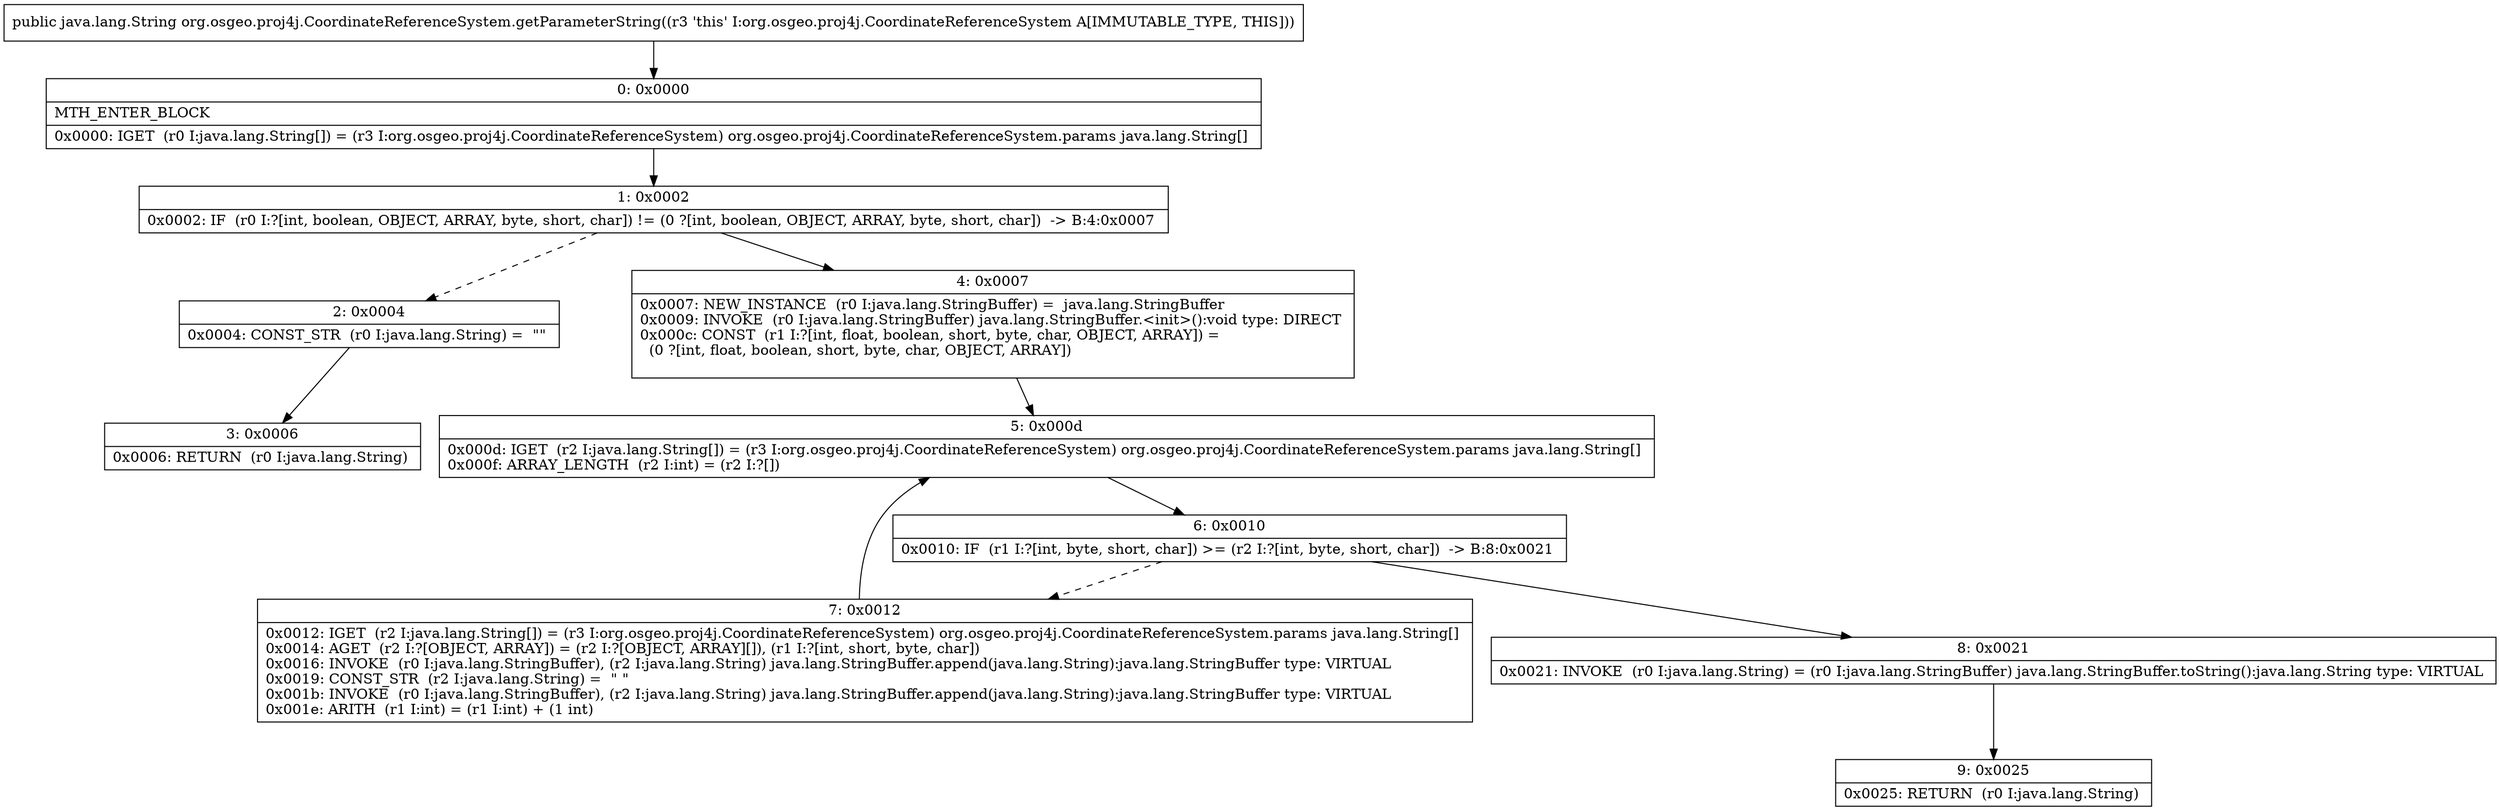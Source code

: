 digraph "CFG fororg.osgeo.proj4j.CoordinateReferenceSystem.getParameterString()Ljava\/lang\/String;" {
Node_0 [shape=record,label="{0\:\ 0x0000|MTH_ENTER_BLOCK\l|0x0000: IGET  (r0 I:java.lang.String[]) = (r3 I:org.osgeo.proj4j.CoordinateReferenceSystem) org.osgeo.proj4j.CoordinateReferenceSystem.params java.lang.String[] \l}"];
Node_1 [shape=record,label="{1\:\ 0x0002|0x0002: IF  (r0 I:?[int, boolean, OBJECT, ARRAY, byte, short, char]) != (0 ?[int, boolean, OBJECT, ARRAY, byte, short, char])  \-\> B:4:0x0007 \l}"];
Node_2 [shape=record,label="{2\:\ 0x0004|0x0004: CONST_STR  (r0 I:java.lang.String) =  \"\" \l}"];
Node_3 [shape=record,label="{3\:\ 0x0006|0x0006: RETURN  (r0 I:java.lang.String) \l}"];
Node_4 [shape=record,label="{4\:\ 0x0007|0x0007: NEW_INSTANCE  (r0 I:java.lang.StringBuffer) =  java.lang.StringBuffer \l0x0009: INVOKE  (r0 I:java.lang.StringBuffer) java.lang.StringBuffer.\<init\>():void type: DIRECT \l0x000c: CONST  (r1 I:?[int, float, boolean, short, byte, char, OBJECT, ARRAY]) = \l  (0 ?[int, float, boolean, short, byte, char, OBJECT, ARRAY])\l \l}"];
Node_5 [shape=record,label="{5\:\ 0x000d|0x000d: IGET  (r2 I:java.lang.String[]) = (r3 I:org.osgeo.proj4j.CoordinateReferenceSystem) org.osgeo.proj4j.CoordinateReferenceSystem.params java.lang.String[] \l0x000f: ARRAY_LENGTH  (r2 I:int) = (r2 I:?[]) \l}"];
Node_6 [shape=record,label="{6\:\ 0x0010|0x0010: IF  (r1 I:?[int, byte, short, char]) \>= (r2 I:?[int, byte, short, char])  \-\> B:8:0x0021 \l}"];
Node_7 [shape=record,label="{7\:\ 0x0012|0x0012: IGET  (r2 I:java.lang.String[]) = (r3 I:org.osgeo.proj4j.CoordinateReferenceSystem) org.osgeo.proj4j.CoordinateReferenceSystem.params java.lang.String[] \l0x0014: AGET  (r2 I:?[OBJECT, ARRAY]) = (r2 I:?[OBJECT, ARRAY][]), (r1 I:?[int, short, byte, char]) \l0x0016: INVOKE  (r0 I:java.lang.StringBuffer), (r2 I:java.lang.String) java.lang.StringBuffer.append(java.lang.String):java.lang.StringBuffer type: VIRTUAL \l0x0019: CONST_STR  (r2 I:java.lang.String) =  \" \" \l0x001b: INVOKE  (r0 I:java.lang.StringBuffer), (r2 I:java.lang.String) java.lang.StringBuffer.append(java.lang.String):java.lang.StringBuffer type: VIRTUAL \l0x001e: ARITH  (r1 I:int) = (r1 I:int) + (1 int) \l}"];
Node_8 [shape=record,label="{8\:\ 0x0021|0x0021: INVOKE  (r0 I:java.lang.String) = (r0 I:java.lang.StringBuffer) java.lang.StringBuffer.toString():java.lang.String type: VIRTUAL \l}"];
Node_9 [shape=record,label="{9\:\ 0x0025|0x0025: RETURN  (r0 I:java.lang.String) \l}"];
MethodNode[shape=record,label="{public java.lang.String org.osgeo.proj4j.CoordinateReferenceSystem.getParameterString((r3 'this' I:org.osgeo.proj4j.CoordinateReferenceSystem A[IMMUTABLE_TYPE, THIS])) }"];
MethodNode -> Node_0;
Node_0 -> Node_1;
Node_1 -> Node_2[style=dashed];
Node_1 -> Node_4;
Node_2 -> Node_3;
Node_4 -> Node_5;
Node_5 -> Node_6;
Node_6 -> Node_7[style=dashed];
Node_6 -> Node_8;
Node_7 -> Node_5;
Node_8 -> Node_9;
}

